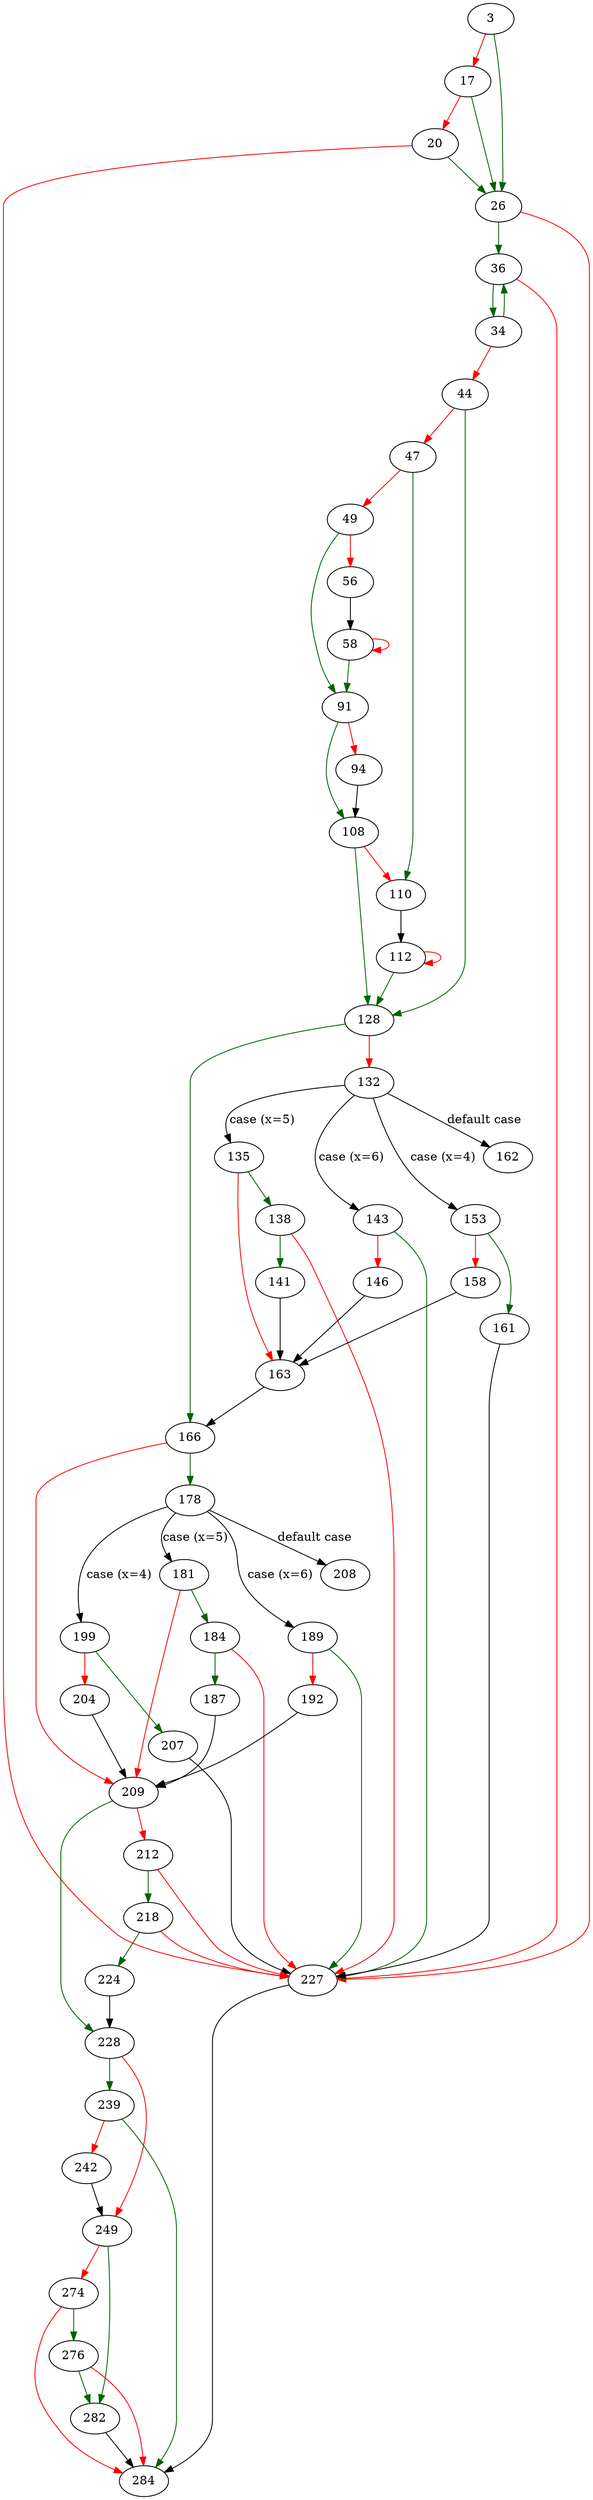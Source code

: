 strict digraph "posixtime" {
	// Node definitions.
	3 [entry=true];
	26;
	17;
	20;
	227;
	36;
	34;
	44;
	128;
	47;
	110;
	49;
	91;
	56;
	58;
	108;
	94;
	112;
	166;
	132;
	135;
	143;
	153;
	162;
	138;
	163;
	141;
	146;
	161;
	158;
	178;
	209;
	181;
	189;
	199;
	208;
	184;
	187;
	192;
	207;
	204;
	228;
	212;
	218;
	224;
	284;
	239;
	249;
	242;
	282;
	274;
	276;

	// Edge definitions.
	3 -> 26 [
		color=darkgreen
		cond=true
	];
	3 -> 17 [
		color=red
		cond=false
	];
	26 -> 227 [
		color=red
		cond=false
	];
	26 -> 36 [
		color=darkgreen
		cond=true
	];
	17 -> 26 [
		color=darkgreen
		cond=true
	];
	17 -> 20 [
		color=red
		cond=false
	];
	20 -> 26 [
		color=darkgreen
		cond=true
	];
	20 -> 227 [
		color=red
		cond=false
	];
	227 -> 284;
	36 -> 227 [
		color=red
		cond=false
	];
	36 -> 34 [
		color=darkgreen
		cond=true
	];
	34 -> 36 [
		color=darkgreen
		cond=true
	];
	34 -> 44 [
		color=red
		cond=false
	];
	44 -> 128 [
		color=darkgreen
		cond=true
	];
	44 -> 47 [
		color=red
		cond=false
	];
	128 -> 166 [
		color=darkgreen
		cond=true
	];
	128 -> 132 [
		color=red
		cond=false
	];
	47 -> 110 [
		color=darkgreen
		cond=true
	];
	47 -> 49 [
		color=red
		cond=false
	];
	110 -> 112;
	49 -> 91 [
		color=darkgreen
		cond=true
	];
	49 -> 56 [
		color=red
		cond=false
	];
	91 -> 108 [
		color=darkgreen
		cond=true
	];
	91 -> 94 [
		color=red
		cond=false
	];
	56 -> 58;
	58 -> 91 [
		color=darkgreen
		cond=true
	];
	58 -> 58 [
		color=red
		cond=false
	];
	108 -> 128 [
		color=darkgreen
		cond=true
	];
	108 -> 110 [
		color=red
		cond=false
	];
	94 -> 108;
	112 -> 128 [
		color=darkgreen
		cond=true
	];
	112 -> 112 [
		color=red
		cond=false
	];
	166 -> 178 [
		color=darkgreen
		cond=true
	];
	166 -> 209 [
		color=red
		cond=false
	];
	132 -> 135 [
		cond="case (x=5)"
		label="case (x=5)"
	];
	132 -> 143 [
		cond="case (x=6)"
		label="case (x=6)"
	];
	132 -> 153 [
		cond="case (x=4)"
		label="case (x=4)"
	];
	132 -> 162 [
		cond="default case"
		label="default case"
	];
	135 -> 138 [
		color=darkgreen
		cond=true
	];
	135 -> 163 [
		color=red
		cond=false
	];
	143 -> 227 [
		color=darkgreen
		cond=true
	];
	143 -> 146 [
		color=red
		cond=false
	];
	153 -> 161 [
		color=darkgreen
		cond=true
	];
	153 -> 158 [
		color=red
		cond=false
	];
	138 -> 227 [
		color=red
		cond=false
	];
	138 -> 141 [
		color=darkgreen
		cond=true
	];
	163 -> 166;
	141 -> 163;
	146 -> 163;
	161 -> 227;
	158 -> 163;
	178 -> 181 [
		cond="case (x=5)"
		label="case (x=5)"
	];
	178 -> 189 [
		cond="case (x=6)"
		label="case (x=6)"
	];
	178 -> 199 [
		cond="case (x=4)"
		label="case (x=4)"
	];
	178 -> 208 [
		cond="default case"
		label="default case"
	];
	209 -> 228 [
		color=darkgreen
		cond=true
	];
	209 -> 212 [
		color=red
		cond=false
	];
	181 -> 209 [
		color=red
		cond=false
	];
	181 -> 184 [
		color=darkgreen
		cond=true
	];
	189 -> 227 [
		color=darkgreen
		cond=true
	];
	189 -> 192 [
		color=red
		cond=false
	];
	199 -> 207 [
		color=darkgreen
		cond=true
	];
	199 -> 204 [
		color=red
		cond=false
	];
	184 -> 227 [
		color=red
		cond=false
	];
	184 -> 187 [
		color=darkgreen
		cond=true
	];
	187 -> 209;
	192 -> 209;
	207 -> 227;
	204 -> 209;
	228 -> 239 [
		color=darkgreen
		cond=true
	];
	228 -> 249 [
		color=red
		cond=false
	];
	212 -> 227 [
		color=red
		cond=false
	];
	212 -> 218 [
		color=darkgreen
		cond=true
	];
	218 -> 227 [
		color=red
		cond=false
	];
	218 -> 224 [
		color=darkgreen
		cond=true
	];
	224 -> 228;
	239 -> 284 [
		color=darkgreen
		cond=true
	];
	239 -> 242 [
		color=red
		cond=false
	];
	249 -> 282 [
		color=darkgreen
		cond=true
	];
	249 -> 274 [
		color=red
		cond=false
	];
	242 -> 249;
	282 -> 284;
	274 -> 284 [
		color=red
		cond=false
	];
	274 -> 276 [
		color=darkgreen
		cond=true
	];
	276 -> 284 [
		color=red
		cond=false
	];
	276 -> 282 [
		color=darkgreen
		cond=true
	];
}